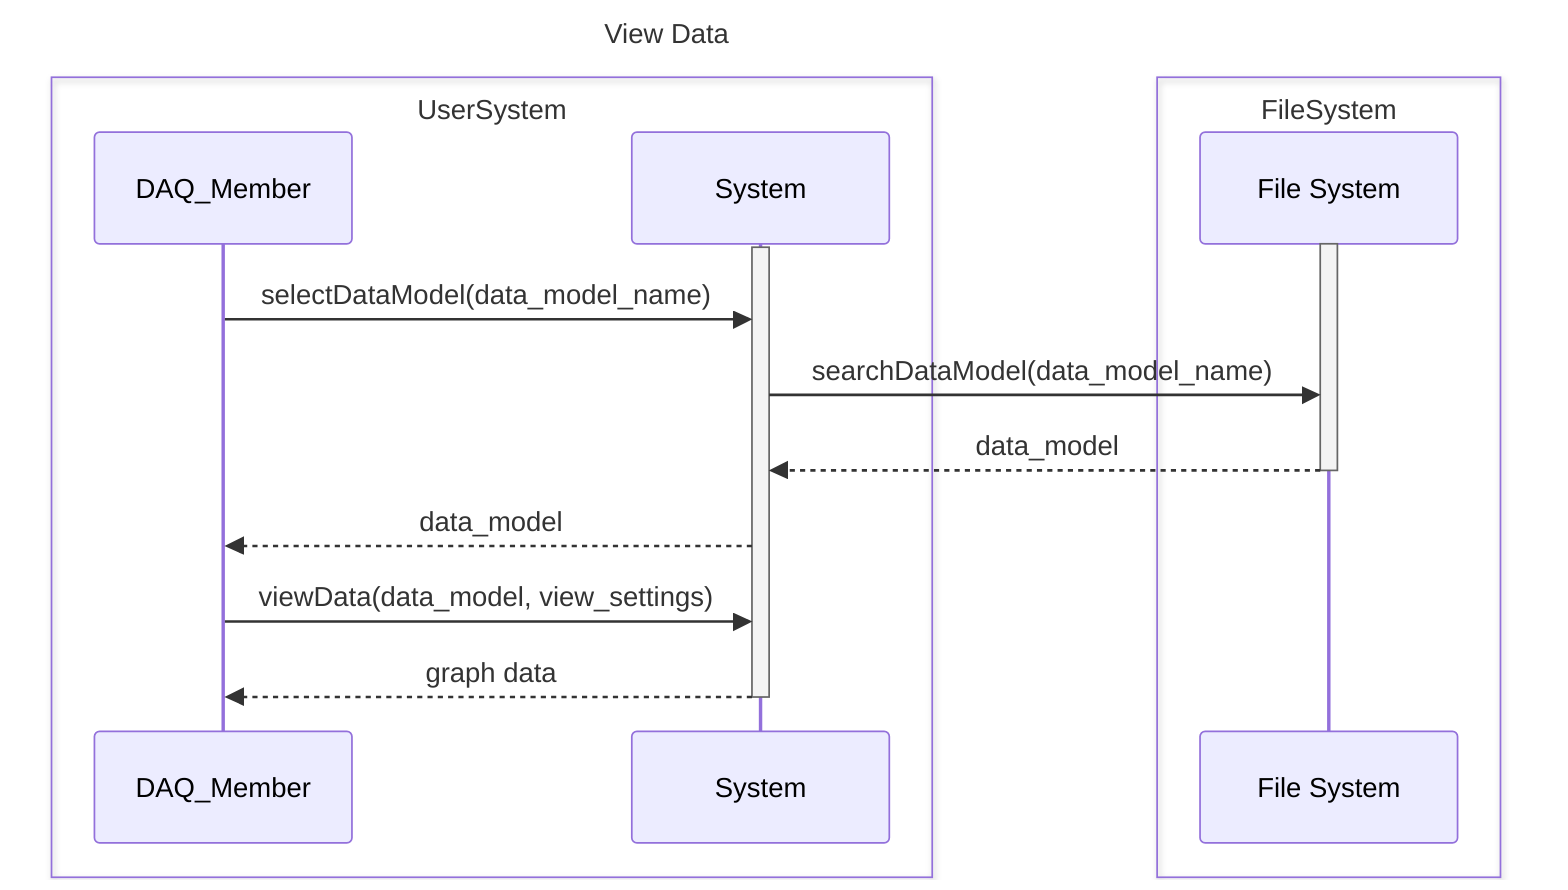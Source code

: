 ---
title: View Data 
---

sequenceDiagram
    box UserSystem
        participant U as DAQ_Member
        participant S as System
    end

    box FileSystem
        participant FS as File System
    end

    activate FS
    activate S
    U->>S: selectDataModel(data_model_name)
    S->>FS: searchDataModel(data_model_name)
    FS-->>S: data_model
    deactivate FS
    S-->>U: data_model
    U->>S: viewData(data_model, view_settings)
    S-->>U: graph data
    deactivate S